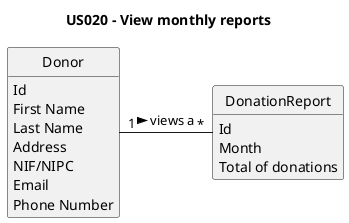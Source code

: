 @startuml
skinparam monochrome true
skinparam packageStyle rectangle
skinparam shadowing false

skinparam classAttributeIconSize 0

hide circle
hide methods

title US020 - View monthly reports

class DonationReport {
    Id
    Month
    Total of donations
}

class Donor {
    Id
    First Name
    Last Name
    Address
    NIF/NIPC
    Email
    Phone Number
}


Donor "1   " - "   *" DonationReport : views a >

@enduml